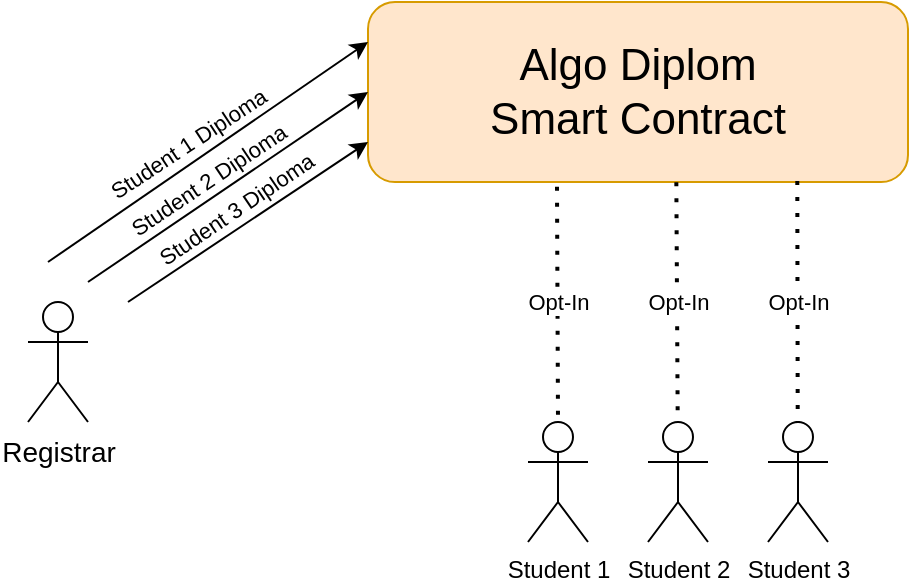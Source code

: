 <mxfile version="14.8.3" type="device"><diagram id="rCGFSn-9B7D6rCD_62UN" name="Page-1"><mxGraphModel dx="2085" dy="891" grid="1" gridSize="10" guides="1" tooltips="1" connect="1" arrows="1" fold="1" page="0" pageScale="1" pageWidth="850" pageHeight="1100" math="0" shadow="0"><root><mxCell id="0"/><mxCell id="1" parent="0"/><mxCell id="SWrlcKl62aQYBno4wACS-1" value="&lt;font style=&quot;font-size: 22px&quot;&gt;Algo Diplom&lt;br&gt;Smart Contract&lt;/font&gt;" style="rounded=1;whiteSpace=wrap;html=1;fillColor=#ffe6cc;strokeColor=#d79b00;" vertex="1" parent="1"><mxGeometry x="90" y="220" width="270" height="90" as="geometry"/></mxCell><mxCell id="SWrlcKl62aQYBno4wACS-2" value="&lt;font style=&quot;font-size: 14px&quot;&gt;Registrar&lt;/font&gt;" style="shape=umlActor;verticalLabelPosition=bottom;verticalAlign=top;html=1;outlineConnect=0;" vertex="1" parent="1"><mxGeometry x="-80" y="370" width="30" height="60" as="geometry"/></mxCell><mxCell id="SWrlcKl62aQYBno4wACS-5" value="" style="endArrow=classic;html=1;entryX=0;entryY=0.5;entryDx=0;entryDy=0;" edge="1" parent="1" target="SWrlcKl62aQYBno4wACS-1"><mxGeometry width="50" height="50" relative="1" as="geometry"><mxPoint x="-50" y="360" as="sourcePoint"/><mxPoint x="170" y="460" as="targetPoint"/></mxGeometry></mxCell><mxCell id="SWrlcKl62aQYBno4wACS-21" value="Student 2 Diploma" style="edgeLabel;html=1;align=center;verticalAlign=middle;resizable=0;points=[];rotation=-33.8;" vertex="1" connectable="0" parent="SWrlcKl62aQYBno4wACS-5"><mxGeometry x="-0.049" y="1" relative="1" as="geometry"><mxPoint x="-6" y="-5" as="offset"/></mxGeometry></mxCell><mxCell id="SWrlcKl62aQYBno4wACS-6" value="Student 1" style="shape=umlActor;verticalLabelPosition=bottom;verticalAlign=top;html=1;outlineConnect=0;" vertex="1" parent="1"><mxGeometry x="170" y="430" width="30" height="60" as="geometry"/></mxCell><mxCell id="SWrlcKl62aQYBno4wACS-7" value="Student 2" style="shape=umlActor;verticalLabelPosition=bottom;verticalAlign=top;html=1;outlineConnect=0;" vertex="1" parent="1"><mxGeometry x="230" y="430" width="30" height="60" as="geometry"/></mxCell><mxCell id="SWrlcKl62aQYBno4wACS-10" value="Student 3" style="shape=umlActor;verticalLabelPosition=bottom;verticalAlign=top;html=1;outlineConnect=0;" vertex="1" parent="1"><mxGeometry x="290" y="430" width="30" height="60" as="geometry"/></mxCell><mxCell id="SWrlcKl62aQYBno4wACS-11" value="" style="endArrow=none;dashed=1;html=1;dashPattern=1 3;strokeWidth=2;entryX=0.5;entryY=0;entryDx=0;entryDy=0;entryPerimeter=0;exitX=0.35;exitY=1.027;exitDx=0;exitDy=0;exitPerimeter=0;" edge="1" parent="1" source="SWrlcKl62aQYBno4wACS-1" target="SWrlcKl62aQYBno4wACS-6"><mxGeometry width="50" height="50" relative="1" as="geometry"><mxPoint x="185" y="350" as="sourcePoint"/><mxPoint x="180" y="420" as="targetPoint"/></mxGeometry></mxCell><mxCell id="SWrlcKl62aQYBno4wACS-14" value="&lt;div&gt;Opt-In&lt;/div&gt;" style="edgeLabel;html=1;align=center;verticalAlign=middle;resizable=0;points=[];" vertex="1" connectable="0" parent="SWrlcKl62aQYBno4wACS-11"><mxGeometry x="-0.368" relative="1" as="geometry"><mxPoint y="20" as="offset"/></mxGeometry></mxCell><mxCell id="SWrlcKl62aQYBno4wACS-12" value="" style="endArrow=none;dashed=1;html=1;dashPattern=1 3;strokeWidth=2;entryX=0.5;entryY=0;entryDx=0;entryDy=0;entryPerimeter=0;exitX=0.571;exitY=1.001;exitDx=0;exitDy=0;exitPerimeter=0;" edge="1" parent="1" source="SWrlcKl62aQYBno4wACS-1"><mxGeometry width="50" height="50" relative="1" as="geometry"><mxPoint x="244.86" y="350.0" as="sourcePoint"/><mxPoint x="244.86" y="430.0" as="targetPoint"/></mxGeometry></mxCell><mxCell id="SWrlcKl62aQYBno4wACS-15" value="&lt;div&gt;Opt-In&lt;/div&gt;" style="edgeLabel;html=1;align=center;verticalAlign=middle;resizable=0;points=[];" vertex="1" connectable="0" parent="SWrlcKl62aQYBno4wACS-12"><mxGeometry x="0.238" y="-1" relative="1" as="geometry"><mxPoint x="1" y="-14" as="offset"/></mxGeometry></mxCell><mxCell id="SWrlcKl62aQYBno4wACS-13" value="" style="endArrow=none;dashed=1;html=1;dashPattern=1 3;strokeWidth=2;entryX=0.5;entryY=0;entryDx=0;entryDy=0;entryPerimeter=0;exitX=0.795;exitY=0.995;exitDx=0;exitDy=0;exitPerimeter=0;" edge="1" parent="1" source="SWrlcKl62aQYBno4wACS-1"><mxGeometry width="50" height="50" relative="1" as="geometry"><mxPoint x="304.86" y="350.0" as="sourcePoint"/><mxPoint x="304.86" y="430.0" as="targetPoint"/></mxGeometry></mxCell><mxCell id="SWrlcKl62aQYBno4wACS-16" value="&lt;div&gt;Opt-In&lt;/div&gt;" style="edgeLabel;html=1;align=center;verticalAlign=middle;resizable=0;points=[];" vertex="1" connectable="0" parent="SWrlcKl62aQYBno4wACS-13"><mxGeometry x="0.273" y="-2" relative="1" as="geometry"><mxPoint x="2" y="-16" as="offset"/></mxGeometry></mxCell><mxCell id="SWrlcKl62aQYBno4wACS-18" value="" style="endArrow=classic;html=1;entryX=0;entryY=0.5;entryDx=0;entryDy=0;" edge="1" parent="1"><mxGeometry width="50" height="50" relative="1" as="geometry"><mxPoint x="-30" y="370" as="sourcePoint"/><mxPoint x="90" y="290" as="targetPoint"/></mxGeometry></mxCell><mxCell id="SWrlcKl62aQYBno4wACS-22" value="Student 3 Diploma" style="edgeLabel;html=1;align=center;verticalAlign=middle;resizable=0;points=[];rotation=-34.1;" vertex="1" connectable="0" parent="SWrlcKl62aQYBno4wACS-18"><mxGeometry x="0.051" relative="1" as="geometry"><mxPoint x="-10" y="-4" as="offset"/></mxGeometry></mxCell><mxCell id="SWrlcKl62aQYBno4wACS-19" value="" style="endArrow=classic;html=1;entryX=0;entryY=0.5;entryDx=0;entryDy=0;" edge="1" parent="1"><mxGeometry width="50" height="50" relative="1" as="geometry"><mxPoint x="-70" y="350" as="sourcePoint"/><mxPoint x="90" y="240" as="targetPoint"/></mxGeometry></mxCell><mxCell id="SWrlcKl62aQYBno4wACS-20" value="Student 1 Diploma" style="edgeLabel;html=1;align=center;verticalAlign=middle;resizable=0;points=[];rotation=-33.3;" vertex="1" connectable="0" parent="SWrlcKl62aQYBno4wACS-19"><mxGeometry x="-0.454" relative="1" as="geometry"><mxPoint x="26" y="-29" as="offset"/></mxGeometry></mxCell></root></mxGraphModel></diagram></mxfile>